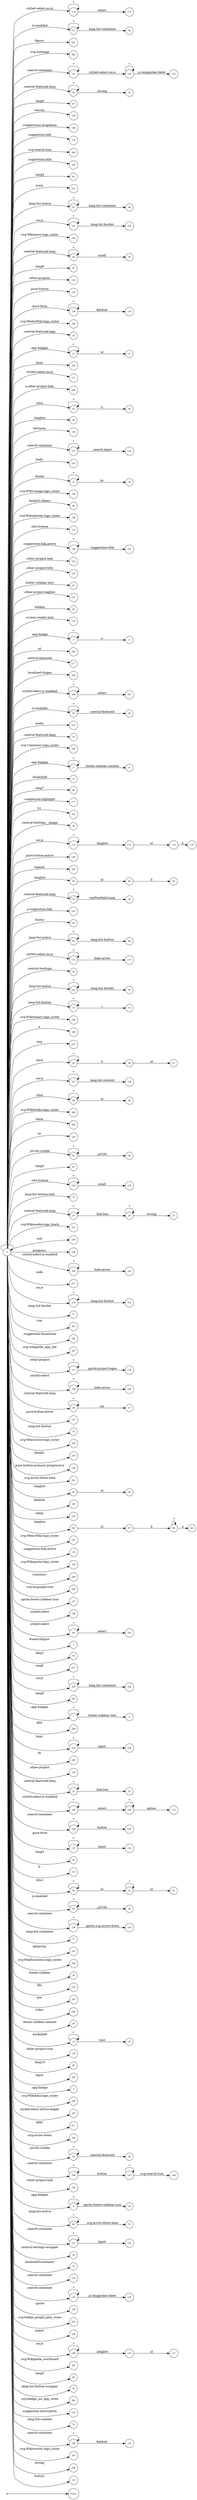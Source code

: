 digraph NFA {
  rankdir=LR;
  node [shape=circle, fontsize=10];
  __start [shape=point, label=""];
  __start -> None;
  174 [label="174"];
  57 [label="57"];
  221 [label="221"];
  52 [label="52"];
  205 [label="205"];
  165 [label="165"];
  141 [label="141"];
  226 [label="226"];
  0 [label="0"];
  30 [label="30"];
  85 [label="85"];
  216 [label="216"];
  130 [label="130"];
  184 [label="184"];
  178 [label="178"];
  206 [label="206"];
  183 [label="183"];
  83 [label="83"];
  231 [label="231"];
  67 [label="67"];
  101 [label="101"];
  192 [label="192"];
  28 [label="28"];
  87 [label="87"];
  66 [label="66"];
  124 [label="124"];
  125 [label="125"];
  51 [label="51"];
  129 [label="129"];
  186 [label="186"];
  32 [label="32"];
  115 [label="115"];
  11 [label="11"];
  92 [label="92"];
  224 [label="224"];
  171 [label="171"];
  167 [label="167"];
  209 [label="209"];
  43 [label="43"];
  89 [label="89"];
  148 [label="148"];
  173 [label="173"];
  244 [label="244"];
  111 [label="111"];
  98 [label="98"];
  104 [label="104"];
  162 [label="162"];
  142 [label="142"];
  114 [label="114"];
  137 [label="137"];
  214 [label="214"];
  37 [label="37"];
  198 [label="198"];
  90 [label="90"];
  175 [label="175"];
  196 [label="196"];
  153 [label="153"];
  180 [label="180"];
  122 [label="122"];
  123 [label="123"];
  62 [label="62"];
  41 [label="41"];
  121 [label="121"];
  136 [label="136"];
  152 [label="152"];
  42 [label="42"];
  133 [label="133"];
  3 [label="3"];
  243 [label="243"];
  38 [label="38"];
  8 [label="8"];
  160 [label="160"];
  12 [label="12"];
  10 [label="10"];
  17 [label="17"];
  99 [label="99"];
  100 [label="100"];
  155 [label="155"];
  166 [label="166"];
  169 [label="169"];
  53 [label="53"];
  29 [label="29"];
  212 [label="212"];
  110 [label="110"];
  18 [label="18"];
  185 [label="185"];
  5 [label="5"];
  56 [label="56"];
  13 [label="13"];
  86 [label="86"];
  177 [label="177"];
  222 [label="222"];
  143 [label="143"];
  35 [label="35"];
  113 [label="113"];
  70 [label="70"];
  112 [label="112"];
  126 [label="126"];
  230 [label="230"];
  93 [label="93"];
  19 [label="19"];
  210 [label="210"];
  36 [label="36"];
  65 [label="65"];
  172 [label="172"];
  33 [label="33"];
  63 [label="63"];
  73 [label="73"];
  170 [label="170"];
  199 [label="199"];
  208 [label="208"];
  227 [label="227"];
  45 [label="45"];
  107 [label="107"];
  48 [label="48"];
  188 [label="188"];
  138 [label="138"];
  242 [label="242"];
  95 [label="95"];
  223 [label="223"];
  31 [label="31"];
  61 [label="61"];
  81 [label="81"];
  154 [label="154"];
  75 [label="75"];
  23 [label="23"];
  191 [label="191"];
  239 [label="239"];
  234 [label="234"];
  164 [label="164"];
  217 [label="217"];
  103 [label="103"];
  71 [label="71"];
  241 [label="241"];
  182 [label="182"];
  207 [label="207"];
  117 [label="117"];
  159 [label="159"];
  26 [label="26"];
  127 [label="127"];
  72 [label="72"];
  108 [label="108"];
  195 [label="195"];
  218 [label="218"];
  128 [label="128"];
  201 [label="201"];
  91 [label="91"];
  220 [label="220"];
  235 [label="235"];
  96 [label="96"];
  74 [label="74"];
  187 [label="187"];
  140 [label="140"];
  179 [label="179"];
  194 [label="194"];
  240 [label="240"];
  204 [label="204"];
  54 [label="54"];
  157 [label="157"];
  158 [label="158"];
  161 [label="161"];
  49 [label="49"];
  20 [label="20"];
  150 [label="150"];
  4 [label="4"];
  1 [label="1"];
  79 [label="79"];
  237 [label="237"];
  105 [label="105"];
  88 [label="88"];
  7 [label="7"];
  229 [label="229"];
  181 [label="181"];
  225 [label="225"];
  245 [label="245"];
  116 [label="116"];
  21 [label="21"];
  168 [label="168"];
  144 [label="144"];
  24 [label="24"];
  47 [label="47"];
  131 [label="131"];
  82 [label="82"];
  58 [label="58"];
  213 [label="213"];
  50 [label="50"];
  55 [label="55"];
  139 [label="139"];
  77 [label="77"];
  64 [label="64"];
  232 [label="232"];
  190 [label="190"];
  39 [label="39"];
  25 [label="25"];
  147 [label="147"];
  219 [label="219"];
  233 [label="233"];
  246 [label="246"];
  40 [label="40"];
  14 [label="14"];
  119 [label="119"];
  80 [label="80"];
  228 [label="228"];
  2 [label="2"];
  97 [label="97"];
  189 [label="189"];
  163 [label="163"];
  211 [label="211"];
  200 [label="200"];
  145 [label="145"];
  44 [label="44"];
  59 [label="59"];
  94 [label="94"];
  68 [label="68"];
  118 [label="118"];
  146 [label="146"];
  120 [label="120"];
  60 [label="60"];
  22 [label="22"];
  106 [label="106"];
  9 [label="9"];
  69 [label="69"];
  151 [label="151"];
  34 [label="34"];
  16 [label="16"];
  134 [label="134"];
  135 [label="135"];
  156 [label="156"];
  202 [label="202"];
  236 [label="236"];
  109 [label="109"];
  193 [label="193"];
  132 [label="132"];
  15 [label="15"];
  84 [label="84"];
  76 [label="76"];
  203 [label="203"];
  176 [label="176"];
  78 [label="78"];
  102 [label="102"];
  6 [label="6"];
  149 [label="149"];
  197 [label="197"];
  238 [label="238"];
  215 [label="215"];
  27 [label="27"];
  46 [label="46"];
  { node [shape=doublecircle]; 1 2 4 6 8 10 12 13 15 16 17 18 20 22 25 27 29 31 32 33 34 35 36 38 39 40 41 42 44 47 49 52 54 56 58 60 62 64 66 68 70 71 72 74 75 76 77 78 79 80 81 82 83 84 85 86 87 88 89 90 92 95 99 100 102 104 106 108 111 115 116 118 119 120 121 122 123 124 125 126 127 128 130 132 133 134 136 138 140 143 145 148 150 152 153 155 156 157 158 160 162 163 165 167 170 171 173 175 176 177 178 179 181 182 183 184 185 186 187 188 189 190 191 192 193 194 195 196 197 198 199 200 201 202 203 204 205 206 207 208 209 210 211 212 213 214 215 216 217 218 219 220 221 222 223 224 226 227 228 229 230 231 232 233 234 235 236 237 238 239 240 241 242 243 244 245 246 }
  0 -> 0 [label="*"];
  0 -> 1 [label="#searchInput"];
  0 -> 2 [label=".app-badge"];
  0 -> 3 [label=".app-badge"];
  3 -> 3 [label="*"];
  3 -> 4 [label="a"];
  0 -> 5 [label=".app-badges"];
  5 -> 5 [label="*"];
  5 -> 6 [label=".footer-sidebar-content"];
  0 -> 7 [label=".app-badges"];
  7 -> 7 [label="*"];
  7 -> 8 [label=".footer-sidebar-text"];
  0 -> 9 [label=".app-badges"];
  9 -> 9 [label="*"];
  9 -> 10 [label=".sprite.footer-sidebar-icon"];
  0 -> 11 [label=".app-badges"];
  11 -> 11 [label="*"];
  11 -> 12 [label="ul"];
  0 -> 13 [label=".bookshelf"];
  0 -> 14 [label=".bookshelf"];
  14 -> 14 [label="*"];
  14 -> 15 [label=".text"];
  0 -> 16 [label=".bookshelf-container"];
  0 -> 17 [label=".central-featured"];
  0 -> 18 [label=".central-featured-lang"];
  0 -> 19 [label=".central-featured-lang"];
  19 -> 19 [label="*"];
  19 -> 20 [label=".emNonItalicLang"];
  0 -> 21 [label=".central-featured-lang"];
  21 -> 21 [label="*"];
  21 -> 22 [label=".link-box"];
  0 -> 23 [label=".central-featured-lang"];
  23 -> 23 [label="*"];
  23 -> 24 [label=".link-box"];
  24 -> 24 [label="*"];
  24 -> 25 [label="strong"];
  0 -> 26 [label=".central-featured-lang"];
  26 -> 26 [label="*"];
  26 -> 27 [label="em"];
  0 -> 28 [label=".central-featured-lang"];
  28 -> 28 [label="*"];
  28 -> 29 [label="small"];
  0 -> 30 [label=".central-featured-lang"];
  30 -> 30 [label="*"];
  30 -> 31 [label="strong"];
  0 -> 32 [label=".central-featured-logo"];
  0 -> 33 [label=".central-textlogo"];
  0 -> 34 [label=".central-textlogo-wrapper"];
  0 -> 35 [label=".central-textlogo__image"];
  0 -> 36 [label=".footer"];
  0 -> 37 [label=".footer"];
  37 -> 37 [label="*"];
  37 -> 38 [label="hr"];
  0 -> 39 [label=".footer-sidebar"];
  0 -> 40 [label=".footer-sidebar-content"];
  0 -> 41 [label=".footer-sidebar-text"];
  0 -> 42 [label=".hidden"];
  0 -> 43 [label=".hlist"];
  43 -> 43 [label="*"];
  43 -> 44 [label="li"];
  0 -> 45 [label=".hlist"];
  45 -> 45 [label="*"];
  45 -> 46 [label="li"];
  46 -> 47 [label="ul"];
  0 -> 48 [label=".hlist"];
  48 -> 48 [label="*"];
  48 -> 49 [label="ul"];
  0 -> 50 [label=".hlist"];
  50 -> 50 [label="*"];
  50 -> 51 [label="ul"];
  51 -> 51 [label="*"];
  51 -> 52 [label="ul"];
  0 -> 53 [label=".js-enabled"];
  53 -> 53 [label="*"];
  53 -> 54 [label=".central-featured"];
  0 -> 55 [label=".js-enabled"];
  55 -> 55 [label="*"];
  55 -> 56 [label=".jsl10n"];
  0 -> 57 [label=".js-enabled"];
  57 -> 57 [label="*"];
  57 -> 58 [label=".lang-list-container"];
  0 -> 59 [label=".jsl10n-visible"];
  59 -> 59 [label="*"];
  59 -> 60 [label=".central-featured"];
  0 -> 61 [label=".jsl10n-visible"];
  61 -> 61 [label="*"];
  61 -> 62 [label=".jsl10n"];
  0 -> 63 [label=".lang-list-active"];
  63 -> 63 [label="*"];
  63 -> 64 [label=".lang-list-border"];
  0 -> 65 [label=".lang-list-active"];
  65 -> 65 [label="*"];
  65 -> 66 [label=".lang-list-button"];
  0 -> 67 [label=".lang-list-active"];
  67 -> 67 [label="*"];
  67 -> 68 [label=".lang-list-container"];
  0 -> 69 [label=".lang-list-active"];
  69 -> 69 [label="*"];
  69 -> 70 [label=".svg-arrow-down-blue"];
  0 -> 71 [label=".lang-list-border"];
  0 -> 72 [label=".lang-list-button"];
  0 -> 73 [label=".lang-list-button"];
  73 -> 73 [label="*"];
  73 -> 74 [label="i"];
  0 -> 75 [label=".lang-list-button-text"];
  0 -> 76 [label=".lang-list-button-wrapper"];
  0 -> 77 [label=".lang-list-container"];
  0 -> 78 [label=".lang-list-content"];
  0 -> 79 [label=".lang1"];
  0 -> 80 [label=".lang10"];
  0 -> 81 [label=".lang2"];
  0 -> 82 [label=".lang3"];
  0 -> 83 [label=".lang4"];
  0 -> 84 [label=".lang5"];
  0 -> 85 [label=".lang6"];
  0 -> 86 [label=".lang7"];
  0 -> 87 [label=".lang8"];
  0 -> 88 [label=".lang9"];
  0 -> 89 [label=".langlist"];
  0 -> 90 [label=".langlist-others"];
  0 -> 91 [label=".langlist"];
  91 -> 92 [label="ul"];
  0 -> 93 [label=".langlist"];
  93 -> 94 [label="ul"];
  94 -> 95 [label="li"];
  0 -> 96 [label=".langlist"];
  96 -> 97 [label="ul"];
  97 -> 98 [label="li"];
  98 -> 98 [label="*"];
  98 -> 99 [label="a"];
  0 -> 100 [label=".localized-slogan"];
  0 -> 101 [label=".no-js"];
  101 -> 101 [label="*"];
  101 -> 102 [label=".lang-list-border"];
  0 -> 103 [label=".no-js"];
  103 -> 103 [label="*"];
  103 -> 104 [label=".lang-list-button"];
  0 -> 105 [label=".no-js"];
  105 -> 105 [label="*"];
  105 -> 106 [label=".lang-list-container"];
  0 -> 107 [label=".no-js"];
  107 -> 107 [label="*"];
  107 -> 108 [label=".lang-list-content"];
  0 -> 109 [label=".no-js"];
  109 -> 109 [label="*"];
  109 -> 110 [label=".langlist"];
  110 -> 111 [label="ul"];
  0 -> 112 [label=".no-js"];
  112 -> 112 [label="*"];
  112 -> 113 [label=".langlist"];
  113 -> 114 [label="ul"];
  114 -> 115 [label="li"];
  0 -> 116 [label=".other-project"];
  0 -> 117 [label=".other-project"];
  117 -> 117 [label="*"];
  117 -> 118 [label=".sprite-project-logos"];
  0 -> 119 [label=".other-project-icon"];
  0 -> 120 [label=".other-project-link"];
  0 -> 121 [label=".other-project-tagline"];
  0 -> 122 [label=".other-project-text"];
  0 -> 123 [label=".other-project-title"];
  0 -> 124 [label=".other-projects"];
  0 -> 125 [label=".pure-button"];
  0 -> 126 [label=".pure-button-active"];
  0 -> 127 [label=".pure-button-hover"];
  0 -> 128 [label=".pure-button-primary-progressive"];
  0 -> 129 [label=".pure-form"];
  129 -> 129 [label="*"];
  129 -> 130 [label="fieldset"];
  0 -> 131 [label=".pure-form"];
  131 -> 131 [label="*"];
  131 -> 132 [label="input"];
  0 -> 133 [label=".screen-reader-text"];
  0 -> 134 [label=".search-container"];
  0 -> 135 [label=".search-container"];
  135 -> 135 [label="*"];
  135 -> 136 [label=".js-langpicker-label"];
  0 -> 137 [label=".search-container"];
  137 -> 137 [label="*"];
  137 -> 138 [label=".search-input"];
  0 -> 139 [label=".search-container"];
  139 -> 139 [label="*"];
  139 -> 140 [label=".sprite.svg-arrow-down"];
  0 -> 141 [label=".search-container"];
  141 -> 141 [label="*"];
  141 -> 142 [label=".styled-select.no-js"];
  142 -> 142 [label="*"];
  142 -> 143 [label=".js-langpicker-label"];
  0 -> 144 [label=".search-container"];
  144 -> 144 [label="*"];
  144 -> 145 [label="button"];
  0 -> 146 [label=".search-container"];
  146 -> 146 [label="*"];
  146 -> 147 [label="button"];
  147 -> 147 [label="*"];
  147 -> 148 [label=".svg-search-icon"];
  0 -> 149 [label=".search-container"];
  149 -> 149 [label="*"];
  149 -> 150 [label="fieldset"];
  0 -> 151 [label=".search-container"];
  151 -> 151 [label="*"];
  151 -> 152 [label="input"];
  0 -> 153 [label=".site-license"];
  0 -> 154 [label=".site-license"];
  154 -> 154 [label="*"];
  154 -> 155 [label="small"];
  0 -> 156 [label=".sprite"];
  0 -> 157 [label=".sprite.footer-sidebar-icon"];
  0 -> 158 [label=".styled-select"];
  0 -> 159 [label=".styled-select"];
  159 -> 159 [label="*"];
  159 -> 160 [label=".hide-arrow"];
  0 -> 161 [label=".styled-select"];
  161 -> 161 [label="*"];
  161 -> 162 [label="select"];
  0 -> 163 [label=".styled-select-active-helper"];
  0 -> 164 [label=".styled-select.js-enabled"];
  164 -> 164 [label="*"];
  164 -> 165 [label=".hide-arrow"];
  0 -> 166 [label=".styled-select.js-enabled"];
  166 -> 166 [label="*"];
  166 -> 167 [label="select"];
  0 -> 168 [label=".styled-select.js-enabled"];
  168 -> 168 [label="*"];
  168 -> 169 [label="select"];
  169 -> 169 [label="*"];
  169 -> 170 [label="option"];
  0 -> 171 [label=".styled-select.no-js"];
  0 -> 172 [label=".styled-select.no-js"];
  172 -> 172 [label="*"];
  172 -> 173 [label=".hide-arrow"];
  0 -> 174 [label=".styled-select.no-js"];
  174 -> 174 [label="*"];
  174 -> 175 [label="select"];
  0 -> 176 [label=".suggestion-description"];
  0 -> 177 [label=".suggestion-highlight"];
  0 -> 178 [label=".suggestion-link"];
  0 -> 179 [label=".suggestion-link.active"];
  0 -> 180 [label=".suggestion-link.active"];
  180 -> 180 [label="*"];
  180 -> 181 [label=".suggestion-title"];
  0 -> 182 [label=".suggestion-thumbnail"];
  0 -> 183 [label=".suggestion-title"];
  0 -> 184 [label=".suggestions-dropdown"];
  0 -> 185 [label=".svg-Commons-logo_sister"];
  0 -> 186 [label=".svg-MediaWiki-logo_sister"];
  0 -> 187 [label=".svg-Meta-Wiki-logo_sister"];
  0 -> 188 [label=".svg-Wikibooks-logo_sister"];
  0 -> 189 [label=".svg-Wikidata-logo_sister"];
  0 -> 190 [label=".svg-Wikifunctions-logo_sister"];
  0 -> 191 [label=".svg-Wikimedia-logo_black"];
  0 -> 192 [label=".svg-Wikinews-logo_sister"];
  0 -> 193 [label=".svg-Wikipedia_wordmark"];
  0 -> 194 [label=".svg-Wikiquote-logo_sister"];
  0 -> 195 [label=".svg-Wikisource-logo_sister"];
  0 -> 196 [label=".svg-Wikispecies-logo_sister"];
  0 -> 197 [label=".svg-Wikiversity-logo_sister"];
  0 -> 198 [label=".svg-Wikivoyage-logo_sister"];
  0 -> 199 [label=".svg-Wiktionary-logo_sister"];
  0 -> 200 [label=".svg-arrow-down"];
  0 -> 201 [label=".svg-arrow-down-blue"];
  0 -> 202 [label=".svg-badge_google_play_store"];
  0 -> 203 [label=".svg-badge_ios_app_store"];
  0 -> 204 [label=".svg-language-icon"];
  0 -> 205 [label=".svg-noimage"];
  0 -> 206 [label=".svg-search-icon"];
  0 -> 207 [label=".svg-wikipedia_app_tile"];
  0 -> 208 [label="a"];
  0 -> 209 [label="a.other-project-link"];
  0 -> 210 [label="a.suggestion-link"];
  0 -> 211 [label="abbr"];
  0 -> 212 [label="audio"];
  0 -> 213 [label="b"];
  0 -> 214 [label="body"];
  0 -> 215 [label="button"];
  0 -> 216 [label="canvas"];
  0 -> 217 [label="code"];
  0 -> 218 [label="details"];
  0 -> 219 [label="dfn"];
  0 -> 220 [label="fieldset"];
  0 -> 221 [label="figure"];
  0 -> 222 [label="h1"];
  0 -> 223 [label="hr"];
  0 -> 224 [label="html"];
  0 -> 225 [label="html"];
  225 -> 225 [label="*"];
  225 -> 226 [label="input"];
  0 -> 227 [label="img"];
  0 -> 228 [label="input"];
  0 -> 229 [label="kbd"];
  0 -> 230 [label="legend"];
  0 -> 231 [label="main"];
  0 -> 232 [label="optgroup"];
  0 -> 233 [label="pre"];
  0 -> 234 [label="progress"];
  0 -> 235 [label="samp"];
  0 -> 236 [label="select"];
  0 -> 237 [label="small"];
  0 -> 238 [label="strong"];
  0 -> 239 [label="sub"];
  0 -> 240 [label="summary"];
  0 -> 241 [label="sup"];
  0 -> 242 [label="table"];
  0 -> 243 [label="td"];
  0 -> 244 [label="textarea"];
  0 -> 245 [label="th"];
  0 -> 246 [label="video"];
}
